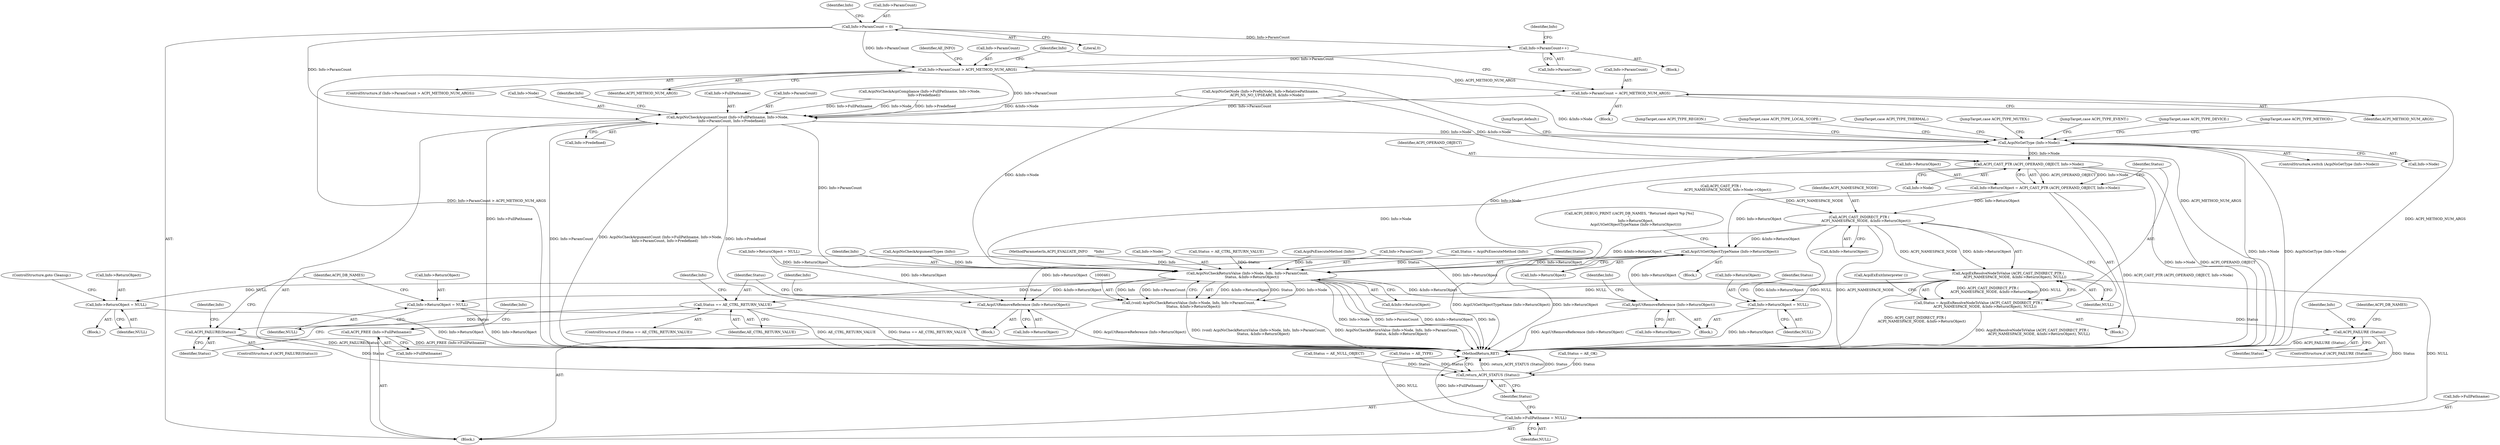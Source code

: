 digraph "0_acpica_37f2c716f2c6ab14c3ba557a539c3ee3224931b5@pointer" {
"1000296" [label="(Call,Info->ParamCount = ACPI_METHOD_NUM_ARGS)"];
"1000274" [label="(Call,Info->ParamCount > ACPI_METHOD_NUM_ARGS)"];
"1000250" [label="(Call,Info->ParamCount = 0)"];
"1000269" [label="(Call,Info->ParamCount++)"];
"1000311" [label="(Call,AcpiNsCheckArgumentCount (Info->FullPathname, Info->Node,\n        Info->ParamCount, Info->Predefined))"];
"1000327" [label="(Call,AcpiNsGetType (Info->Node))"];
"1000417" [label="(Call,ACPI_CAST_PTR (ACPI_OPERAND_OBJECT, Info->Node))"];
"1000413" [label="(Call,Info->ReturnObject = ACPI_CAST_PTR (ACPI_OPERAND_OBJECT, Info->Node))"];
"1000425" [label="(Call,ACPI_CAST_INDIRECT_PTR (\n            ACPI_NAMESPACE_NODE, &Info->ReturnObject))"];
"1000424" [label="(Call,AcpiExResolveNodeToValue (ACPI_CAST_INDIRECT_PTR (\n            ACPI_NAMESPACE_NODE, &Info->ReturnObject), NULL))"];
"1000422" [label="(Call,Status = AcpiExResolveNodeToValue (ACPI_CAST_INDIRECT_PTR (\n            ACPI_NAMESPACE_NODE, &Info->ReturnObject), NULL))"];
"1000434" [label="(Call,ACPI_FAILURE (Status))"];
"1000536" [label="(Call,return_ACPI_STATUS (Status))"];
"1000437" [label="(Call,Info->ReturnObject = NULL)"];
"1000491" [label="(Call,Info->ReturnObject = NULL)"];
"1000513" [label="(Call,Info->ReturnObject = NULL)"];
"1000531" [label="(Call,Info->FullPathname = NULL)"];
"1000452" [label="(Call,AcpiUtGetObjectTypeName (Info->ReturnObject))"];
"1000462" [label="(Call,AcpiNsCheckReturnValue (Info->Node, Info, Info->ParamCount,\n        Status, &Info->ReturnObject))"];
"1000460" [label="(Call,(void) AcpiNsCheckReturnValue (Info->Node, Info, Info->ParamCount,\n        Status, &Info->ReturnObject))"];
"1000476" [label="(Call,Status == AE_CTRL_RETURN_VALUE)"];
"1000501" [label="(Call,ACPI_FAILURE(Status))"];
"1000487" [label="(Call,AcpiUtRemoveReference (Info->ReturnObject))"];
"1000509" [label="(Call,AcpiUtRemoveReference (Info->ReturnObject))"];
"1000527" [label="(Call,ACPI_FREE (Info->FullPathname))"];
"1000335" [label="(JumpTarget,case ACPI_TYPE_REGION:)"];
"1000478" [label="(Identifier,AE_CTRL_RETURN_VALUE)"];
"1000528" [label="(Call,Info->FullPathname)"];
"1000257" [label="(Identifier,Info)"];
"1000296" [label="(Call,Info->ParamCount = ACPI_METHOD_NUM_ARGS)"];
"1000297" [label="(Call,Info->ParamCount)"];
"1000436" [label="(Block,)"];
"1000517" [label="(Identifier,NULL)"];
"1000533" [label="(Identifier,Info)"];
"1000514" [label="(Call,Info->ReturnObject)"];
"1000510" [label="(Call,Info->ReturnObject)"];
"1000337" [label="(JumpTarget,case ACPI_TYPE_LOCAL_SCOPE:)"];
"1000419" [label="(Call,Info->Node)"];
"1000145" [label="(Call,AcpiNsGetNode (Info->PrefixNode, Info->RelativePathname,\n            ACPI_NS_NO_UPSEARCH, &Info->Node))"];
"1000536" [label="(Call,return_ACPI_STATUS (Status))"];
"1000126" [label="(MethodParameterIn,ACPI_EVALUATE_INFO      *Info)"];
"1000263" [label="(Identifier,Info)"];
"1000445" [label="(Identifier,ACPI_DB_NAMES)"];
"1000527" [label="(Call,ACPI_FREE (Info->FullPathname))"];
"1000278" [label="(Identifier,ACPI_METHOD_NUM_ARGS)"];
"1000497" [label="(Identifier,Status)"];
"1000424" [label="(Call,AcpiExResolveNodeToValue (ACPI_CAST_INDIRECT_PTR (\n            ACPI_NAMESPACE_NODE, &Info->ReturnObject), NULL))"];
"1000491" [label="(Call,Info->ReturnObject = NULL)"];
"1000311" [label="(Call,AcpiNsCheckArgumentCount (Info->FullPathname, Info->Node,\n        Info->ParamCount, Info->Predefined))"];
"1000426" [label="(Identifier,ACPI_NAMESPACE_NODE)"];
"1000448" [label="(Block,)"];
"1000270" [label="(Call,Info->ParamCount)"];
"1000417" [label="(Call,ACPI_CAST_PTR (ACPI_OPERAND_OBJECT, Info->Node))"];
"1000537" [label="(Identifier,Status)"];
"1000251" [label="(Call,Info->ParamCount)"];
"1000495" [label="(Identifier,NULL)"];
"1000315" [label="(Call,Info->Node)"];
"1000328" [label="(Call,Info->Node)"];
"1000453" [label="(Call,Info->ReturnObject)"];
"1000414" [label="(Call,Info->ReturnObject)"];
"1000443" [label="(Call,ACPI_DEBUG_PRINT ((ACPI_DB_NAMES, \"Returned object %p [%s]\n\",\n            Info->ReturnObject,\n            AcpiUtGetObjectTypeName (Info->ReturnObject))))"];
"1000463" [label="(Call,Info->Node)"];
"1000431" [label="(Identifier,NULL)"];
"1000336" [label="(JumpTarget,case ACPI_TYPE_THERMAL:)"];
"1000427" [label="(Call,&Info->ReturnObject)"];
"1000127" [label="(Block,)"];
"1000334" [label="(JumpTarget,case ACPI_TYPE_MUTEX:)"];
"1000435" [label="(Identifier,Status)"];
"1000486" [label="(Block,)"];
"1000456" [label="(Call,Status = AE_CTRL_RETURN_VALUE)"];
"1000422" [label="(Call,Status = AcpiExResolveNodeToValue (ACPI_CAST_INDIRECT_PTR (\n            ACPI_NAMESPACE_NODE, &Info->ReturnObject), NULL))"];
"1000407" [label="(Call,AcpiPsExecuteMethod (Info))"];
"1000441" [label="(Identifier,NULL)"];
"1000333" [label="(JumpTarget,case ACPI_TYPE_EVENT:)"];
"1000477" [label="(Identifier,Status)"];
"1000423" [label="(Identifier,Status)"];
"1000467" [label="(Call,Info->ParamCount)"];
"1000325" [label="(Identifier,Info)"];
"1000501" [label="(Call,ACPI_FAILURE(Status))"];
"1000531" [label="(Call,Info->FullPathname = NULL)"];
"1000332" [label="(JumpTarget,case ACPI_TYPE_DEVICE:)"];
"1000520" [label="(Identifier,ACPI_DB_NAMES)"];
"1000425" [label="(Call,ACPI_CAST_INDIRECT_PTR (\n            ACPI_NAMESPACE_NODE, &Info->ReturnObject))"];
"1000476" [label="(Call,Status == AE_CTRL_RETURN_VALUE)"];
"1000331" [label="(Block,)"];
"1000175" [label="(Call,ACPI_CAST_PTR (\n            ACPI_NAMESPACE_NODE, Info->Node->Object))"];
"1000327" [label="(Call,AcpiNsGetType (Info->Node))"];
"1000492" [label="(Call,Info->ReturnObject)"];
"1000493" [label="(Identifier,Info)"];
"1000439" [label="(Identifier,Info)"];
"1000442" [label="(ControlStructure,goto Cleanup;)"];
"1000496" [label="(Call,Status = AE_OK)"];
"1000538" [label="(MethodReturn,RET)"];
"1000488" [label="(Call,Info->ReturnObject)"];
"1000182" [label="(Call,Info->ReturnObject = NULL)"];
"1000475" [label="(ControlStructure,if (Status == AE_CTRL_RETURN_VALUE))"];
"1000303" [label="(Identifier,Info)"];
"1000487" [label="(Call,AcpiUtRemoveReference (Info->ReturnObject))"];
"1000532" [label="(Call,Info->FullPathname)"];
"1000279" [label="(Block,)"];
"1000250" [label="(Call,Info->ParamCount = 0)"];
"1000513" [label="(Call,Info->ReturnObject = NULL)"];
"1000433" [label="(ControlStructure,if (ACPI_FAILURE (Status)))"];
"1000434" [label="(Call,ACPI_FAILURE (Status))"];
"1000312" [label="(Call,Info->FullPathname)"];
"1000405" [label="(Call,Status = AcpiPsExecuteMethod (Info))"];
"1000437" [label="(Call,Info->ReturnObject = NULL)"];
"1000318" [label="(Call,Info->ParamCount)"];
"1000508" [label="(Block,)"];
"1000301" [label="(Call,AcpiNsCheckAcpiCompliance (Info->FullPathname, Info->Node,\n        Info->Predefined))"];
"1000460" [label="(Call,(void) AcpiNsCheckReturnValue (Info->Node, Info, Info->ParamCount,\n        Status, &Info->ReturnObject))"];
"1000321" [label="(Call,Info->Predefined)"];
"1000282" [label="(Identifier,AE_INFO)"];
"1000268" [label="(Block,)"];
"1000471" [label="(Call,&Info->ReturnObject)"];
"1000418" [label="(Identifier,ACPI_OPERAND_OBJECT)"];
"1000274" [label="(Call,Info->ParamCount > ACPI_METHOD_NUM_ARGS)"];
"1000438" [label="(Call,Info->ReturnObject)"];
"1000535" [label="(Identifier,NULL)"];
"1000275" [label="(Call,Info->ParamCount)"];
"1000506" [label="(Identifier,Info)"];
"1000273" [label="(ControlStructure,if (Info->ParamCount > ACPI_METHOD_NUM_ARGS))"];
"1000254" [label="(Literal,0)"];
"1000357" [label="(JumpTarget,case ACPI_TYPE_METHOD:)"];
"1000413" [label="(Call,Info->ReturnObject = ACPI_CAST_PTR (ACPI_OPERAND_OBJECT, Info->Node))"];
"1000372" [label="(Call,Status = AE_NULL_OBJECT)"];
"1000483" [label="(Identifier,Info)"];
"1000462" [label="(Call,AcpiNsCheckReturnValue (Info->Node, Info, Info->ParamCount,\n        Status, &Info->ReturnObject))"];
"1000353" [label="(Call,Status = AE_TYPE)"];
"1000300" [label="(Identifier,ACPI_METHOD_NUM_ARGS)"];
"1000269" [label="(Call,Info->ParamCount++)"];
"1000470" [label="(Identifier,Status)"];
"1000466" [label="(Identifier,Info)"];
"1000502" [label="(Identifier,Status)"];
"1000411" [label="(JumpTarget,default:)"];
"1000452" [label="(Call,AcpiUtGetObjectTypeName (Info->ReturnObject))"];
"1000324" [label="(Call,AcpiNsCheckArgumentTypes (Info))"];
"1000509" [label="(Call,AcpiUtRemoveReference (Info->ReturnObject))"];
"1000432" [label="(Call,AcpiExExitInterpreter ())"];
"1000515" [label="(Identifier,Info)"];
"1000500" [label="(ControlStructure,if (ACPI_FAILURE(Status)))"];
"1000326" [label="(ControlStructure,switch (AcpiNsGetType (Info->Node)))"];
"1000296" -> "1000279"  [label="AST: "];
"1000296" -> "1000300"  [label="CFG: "];
"1000297" -> "1000296"  [label="AST: "];
"1000300" -> "1000296"  [label="AST: "];
"1000303" -> "1000296"  [label="CFG: "];
"1000296" -> "1000538"  [label="DDG: ACPI_METHOD_NUM_ARGS"];
"1000274" -> "1000296"  [label="DDG: ACPI_METHOD_NUM_ARGS"];
"1000296" -> "1000311"  [label="DDG: Info->ParamCount"];
"1000274" -> "1000273"  [label="AST: "];
"1000274" -> "1000278"  [label="CFG: "];
"1000275" -> "1000274"  [label="AST: "];
"1000278" -> "1000274"  [label="AST: "];
"1000282" -> "1000274"  [label="CFG: "];
"1000303" -> "1000274"  [label="CFG: "];
"1000274" -> "1000538"  [label="DDG: Info->ParamCount > ACPI_METHOD_NUM_ARGS"];
"1000274" -> "1000538"  [label="DDG: ACPI_METHOD_NUM_ARGS"];
"1000250" -> "1000274"  [label="DDG: Info->ParamCount"];
"1000269" -> "1000274"  [label="DDG: Info->ParamCount"];
"1000274" -> "1000311"  [label="DDG: Info->ParamCount"];
"1000250" -> "1000127"  [label="AST: "];
"1000250" -> "1000254"  [label="CFG: "];
"1000251" -> "1000250"  [label="AST: "];
"1000254" -> "1000250"  [label="AST: "];
"1000257" -> "1000250"  [label="CFG: "];
"1000250" -> "1000269"  [label="DDG: Info->ParamCount"];
"1000250" -> "1000311"  [label="DDG: Info->ParamCount"];
"1000269" -> "1000268"  [label="AST: "];
"1000269" -> "1000270"  [label="CFG: "];
"1000270" -> "1000269"  [label="AST: "];
"1000263" -> "1000269"  [label="CFG: "];
"1000311" -> "1000127"  [label="AST: "];
"1000311" -> "1000321"  [label="CFG: "];
"1000312" -> "1000311"  [label="AST: "];
"1000315" -> "1000311"  [label="AST: "];
"1000318" -> "1000311"  [label="AST: "];
"1000321" -> "1000311"  [label="AST: "];
"1000325" -> "1000311"  [label="CFG: "];
"1000311" -> "1000538"  [label="DDG: Info->ParamCount"];
"1000311" -> "1000538"  [label="DDG: AcpiNsCheckArgumentCount (Info->FullPathname, Info->Node,\n        Info->ParamCount, Info->Predefined)"];
"1000311" -> "1000538"  [label="DDG: Info->Predefined"];
"1000301" -> "1000311"  [label="DDG: Info->FullPathname"];
"1000301" -> "1000311"  [label="DDG: Info->Node"];
"1000301" -> "1000311"  [label="DDG: Info->Predefined"];
"1000145" -> "1000311"  [label="DDG: &Info->Node"];
"1000311" -> "1000327"  [label="DDG: Info->Node"];
"1000311" -> "1000462"  [label="DDG: Info->ParamCount"];
"1000311" -> "1000527"  [label="DDG: Info->FullPathname"];
"1000327" -> "1000326"  [label="AST: "];
"1000327" -> "1000328"  [label="CFG: "];
"1000328" -> "1000327"  [label="AST: "];
"1000332" -> "1000327"  [label="CFG: "];
"1000333" -> "1000327"  [label="CFG: "];
"1000334" -> "1000327"  [label="CFG: "];
"1000335" -> "1000327"  [label="CFG: "];
"1000336" -> "1000327"  [label="CFG: "];
"1000337" -> "1000327"  [label="CFG: "];
"1000357" -> "1000327"  [label="CFG: "];
"1000411" -> "1000327"  [label="CFG: "];
"1000327" -> "1000538"  [label="DDG: Info->Node"];
"1000327" -> "1000538"  [label="DDG: AcpiNsGetType (Info->Node)"];
"1000145" -> "1000327"  [label="DDG: &Info->Node"];
"1000327" -> "1000417"  [label="DDG: Info->Node"];
"1000327" -> "1000462"  [label="DDG: Info->Node"];
"1000417" -> "1000413"  [label="AST: "];
"1000417" -> "1000419"  [label="CFG: "];
"1000418" -> "1000417"  [label="AST: "];
"1000419" -> "1000417"  [label="AST: "];
"1000413" -> "1000417"  [label="CFG: "];
"1000417" -> "1000538"  [label="DDG: ACPI_OPERAND_OBJECT"];
"1000417" -> "1000538"  [label="DDG: Info->Node"];
"1000417" -> "1000413"  [label="DDG: ACPI_OPERAND_OBJECT"];
"1000417" -> "1000413"  [label="DDG: Info->Node"];
"1000145" -> "1000417"  [label="DDG: &Info->Node"];
"1000417" -> "1000462"  [label="DDG: Info->Node"];
"1000413" -> "1000331"  [label="AST: "];
"1000414" -> "1000413"  [label="AST: "];
"1000423" -> "1000413"  [label="CFG: "];
"1000413" -> "1000538"  [label="DDG: ACPI_CAST_PTR (ACPI_OPERAND_OBJECT, Info->Node)"];
"1000413" -> "1000425"  [label="DDG: Info->ReturnObject"];
"1000413" -> "1000452"  [label="DDG: Info->ReturnObject"];
"1000425" -> "1000424"  [label="AST: "];
"1000425" -> "1000427"  [label="CFG: "];
"1000426" -> "1000425"  [label="AST: "];
"1000427" -> "1000425"  [label="AST: "];
"1000431" -> "1000425"  [label="CFG: "];
"1000425" -> "1000538"  [label="DDG: &Info->ReturnObject"];
"1000425" -> "1000538"  [label="DDG: ACPI_NAMESPACE_NODE"];
"1000425" -> "1000424"  [label="DDG: ACPI_NAMESPACE_NODE"];
"1000425" -> "1000424"  [label="DDG: &Info->ReturnObject"];
"1000175" -> "1000425"  [label="DDG: ACPI_NAMESPACE_NODE"];
"1000425" -> "1000452"  [label="DDG: &Info->ReturnObject"];
"1000425" -> "1000462"  [label="DDG: &Info->ReturnObject"];
"1000424" -> "1000422"  [label="AST: "];
"1000424" -> "1000431"  [label="CFG: "];
"1000431" -> "1000424"  [label="AST: "];
"1000422" -> "1000424"  [label="CFG: "];
"1000424" -> "1000538"  [label="DDG: ACPI_CAST_INDIRECT_PTR (\n            ACPI_NAMESPACE_NODE, &Info->ReturnObject)"];
"1000424" -> "1000422"  [label="DDG: ACPI_CAST_INDIRECT_PTR (\n            ACPI_NAMESPACE_NODE, &Info->ReturnObject)"];
"1000424" -> "1000422"  [label="DDG: NULL"];
"1000424" -> "1000437"  [label="DDG: NULL"];
"1000424" -> "1000491"  [label="DDG: NULL"];
"1000424" -> "1000513"  [label="DDG: NULL"];
"1000424" -> "1000531"  [label="DDG: NULL"];
"1000422" -> "1000331"  [label="AST: "];
"1000423" -> "1000422"  [label="AST: "];
"1000432" -> "1000422"  [label="CFG: "];
"1000422" -> "1000538"  [label="DDG: AcpiExResolveNodeToValue (ACPI_CAST_INDIRECT_PTR (\n            ACPI_NAMESPACE_NODE, &Info->ReturnObject), NULL)"];
"1000422" -> "1000434"  [label="DDG: Status"];
"1000434" -> "1000433"  [label="AST: "];
"1000434" -> "1000435"  [label="CFG: "];
"1000435" -> "1000434"  [label="AST: "];
"1000439" -> "1000434"  [label="CFG: "];
"1000445" -> "1000434"  [label="CFG: "];
"1000434" -> "1000538"  [label="DDG: ACPI_FAILURE (Status)"];
"1000434" -> "1000536"  [label="DDG: Status"];
"1000536" -> "1000127"  [label="AST: "];
"1000536" -> "1000537"  [label="CFG: "];
"1000537" -> "1000536"  [label="AST: "];
"1000538" -> "1000536"  [label="CFG: "];
"1000536" -> "1000538"  [label="DDG: return_ACPI_STATUS (Status)"];
"1000536" -> "1000538"  [label="DDG: Status"];
"1000496" -> "1000536"  [label="DDG: Status"];
"1000353" -> "1000536"  [label="DDG: Status"];
"1000501" -> "1000536"  [label="DDG: Status"];
"1000372" -> "1000536"  [label="DDG: Status"];
"1000437" -> "1000436"  [label="AST: "];
"1000437" -> "1000441"  [label="CFG: "];
"1000438" -> "1000437"  [label="AST: "];
"1000441" -> "1000437"  [label="AST: "];
"1000442" -> "1000437"  [label="CFG: "];
"1000437" -> "1000538"  [label="DDG: Info->ReturnObject"];
"1000491" -> "1000486"  [label="AST: "];
"1000491" -> "1000495"  [label="CFG: "];
"1000492" -> "1000491"  [label="AST: "];
"1000495" -> "1000491"  [label="AST: "];
"1000497" -> "1000491"  [label="CFG: "];
"1000491" -> "1000538"  [label="DDG: Info->ReturnObject"];
"1000513" -> "1000508"  [label="AST: "];
"1000513" -> "1000517"  [label="CFG: "];
"1000514" -> "1000513"  [label="AST: "];
"1000517" -> "1000513"  [label="AST: "];
"1000520" -> "1000513"  [label="CFG: "];
"1000513" -> "1000538"  [label="DDG: Info->ReturnObject"];
"1000531" -> "1000127"  [label="AST: "];
"1000531" -> "1000535"  [label="CFG: "];
"1000532" -> "1000531"  [label="AST: "];
"1000535" -> "1000531"  [label="AST: "];
"1000537" -> "1000531"  [label="CFG: "];
"1000531" -> "1000538"  [label="DDG: NULL"];
"1000531" -> "1000538"  [label="DDG: Info->FullPathname"];
"1000452" -> "1000448"  [label="AST: "];
"1000452" -> "1000453"  [label="CFG: "];
"1000453" -> "1000452"  [label="AST: "];
"1000443" -> "1000452"  [label="CFG: "];
"1000452" -> "1000538"  [label="DDG: AcpiUtGetObjectTypeName (Info->ReturnObject)"];
"1000452" -> "1000538"  [label="DDG: Info->ReturnObject"];
"1000452" -> "1000462"  [label="DDG: Info->ReturnObject"];
"1000452" -> "1000487"  [label="DDG: Info->ReturnObject"];
"1000452" -> "1000509"  [label="DDG: Info->ReturnObject"];
"1000462" -> "1000460"  [label="AST: "];
"1000462" -> "1000471"  [label="CFG: "];
"1000463" -> "1000462"  [label="AST: "];
"1000466" -> "1000462"  [label="AST: "];
"1000467" -> "1000462"  [label="AST: "];
"1000470" -> "1000462"  [label="AST: "];
"1000471" -> "1000462"  [label="AST: "];
"1000460" -> "1000462"  [label="CFG: "];
"1000462" -> "1000538"  [label="DDG: Info->Node"];
"1000462" -> "1000538"  [label="DDG: Info->ParamCount"];
"1000462" -> "1000538"  [label="DDG: &Info->ReturnObject"];
"1000462" -> "1000538"  [label="DDG: Info"];
"1000462" -> "1000460"  [label="DDG: &Info->ReturnObject"];
"1000462" -> "1000460"  [label="DDG: Status"];
"1000462" -> "1000460"  [label="DDG: Info->Node"];
"1000462" -> "1000460"  [label="DDG: Info"];
"1000462" -> "1000460"  [label="DDG: Info->ParamCount"];
"1000145" -> "1000462"  [label="DDG: &Info->Node"];
"1000407" -> "1000462"  [label="DDG: Info"];
"1000324" -> "1000462"  [label="DDG: Info"];
"1000126" -> "1000462"  [label="DDG: Info"];
"1000456" -> "1000462"  [label="DDG: Status"];
"1000405" -> "1000462"  [label="DDG: Status"];
"1000182" -> "1000462"  [label="DDG: Info->ReturnObject"];
"1000462" -> "1000476"  [label="DDG: Status"];
"1000462" -> "1000487"  [label="DDG: &Info->ReturnObject"];
"1000462" -> "1000509"  [label="DDG: &Info->ReturnObject"];
"1000460" -> "1000127"  [label="AST: "];
"1000461" -> "1000460"  [label="AST: "];
"1000477" -> "1000460"  [label="CFG: "];
"1000460" -> "1000538"  [label="DDG: (void) AcpiNsCheckReturnValue (Info->Node, Info, Info->ParamCount,\n        Status, &Info->ReturnObject)"];
"1000460" -> "1000538"  [label="DDG: AcpiNsCheckReturnValue (Info->Node, Info, Info->ParamCount,\n        Status, &Info->ReturnObject)"];
"1000476" -> "1000475"  [label="AST: "];
"1000476" -> "1000478"  [label="CFG: "];
"1000477" -> "1000476"  [label="AST: "];
"1000478" -> "1000476"  [label="AST: "];
"1000483" -> "1000476"  [label="CFG: "];
"1000502" -> "1000476"  [label="CFG: "];
"1000476" -> "1000538"  [label="DDG: Status == AE_CTRL_RETURN_VALUE"];
"1000476" -> "1000538"  [label="DDG: AE_CTRL_RETURN_VALUE"];
"1000476" -> "1000501"  [label="DDG: Status"];
"1000501" -> "1000500"  [label="AST: "];
"1000501" -> "1000502"  [label="CFG: "];
"1000502" -> "1000501"  [label="AST: "];
"1000506" -> "1000501"  [label="CFG: "];
"1000520" -> "1000501"  [label="CFG: "];
"1000501" -> "1000538"  [label="DDG: ACPI_FAILURE(Status)"];
"1000487" -> "1000486"  [label="AST: "];
"1000487" -> "1000488"  [label="CFG: "];
"1000488" -> "1000487"  [label="AST: "];
"1000493" -> "1000487"  [label="CFG: "];
"1000487" -> "1000538"  [label="DDG: AcpiUtRemoveReference (Info->ReturnObject)"];
"1000182" -> "1000487"  [label="DDG: Info->ReturnObject"];
"1000509" -> "1000508"  [label="AST: "];
"1000509" -> "1000510"  [label="CFG: "];
"1000510" -> "1000509"  [label="AST: "];
"1000515" -> "1000509"  [label="CFG: "];
"1000509" -> "1000538"  [label="DDG: AcpiUtRemoveReference (Info->ReturnObject)"];
"1000182" -> "1000509"  [label="DDG: Info->ReturnObject"];
"1000527" -> "1000127"  [label="AST: "];
"1000527" -> "1000528"  [label="CFG: "];
"1000528" -> "1000527"  [label="AST: "];
"1000533" -> "1000527"  [label="CFG: "];
"1000527" -> "1000538"  [label="DDG: ACPI_FREE (Info->FullPathname)"];
}
